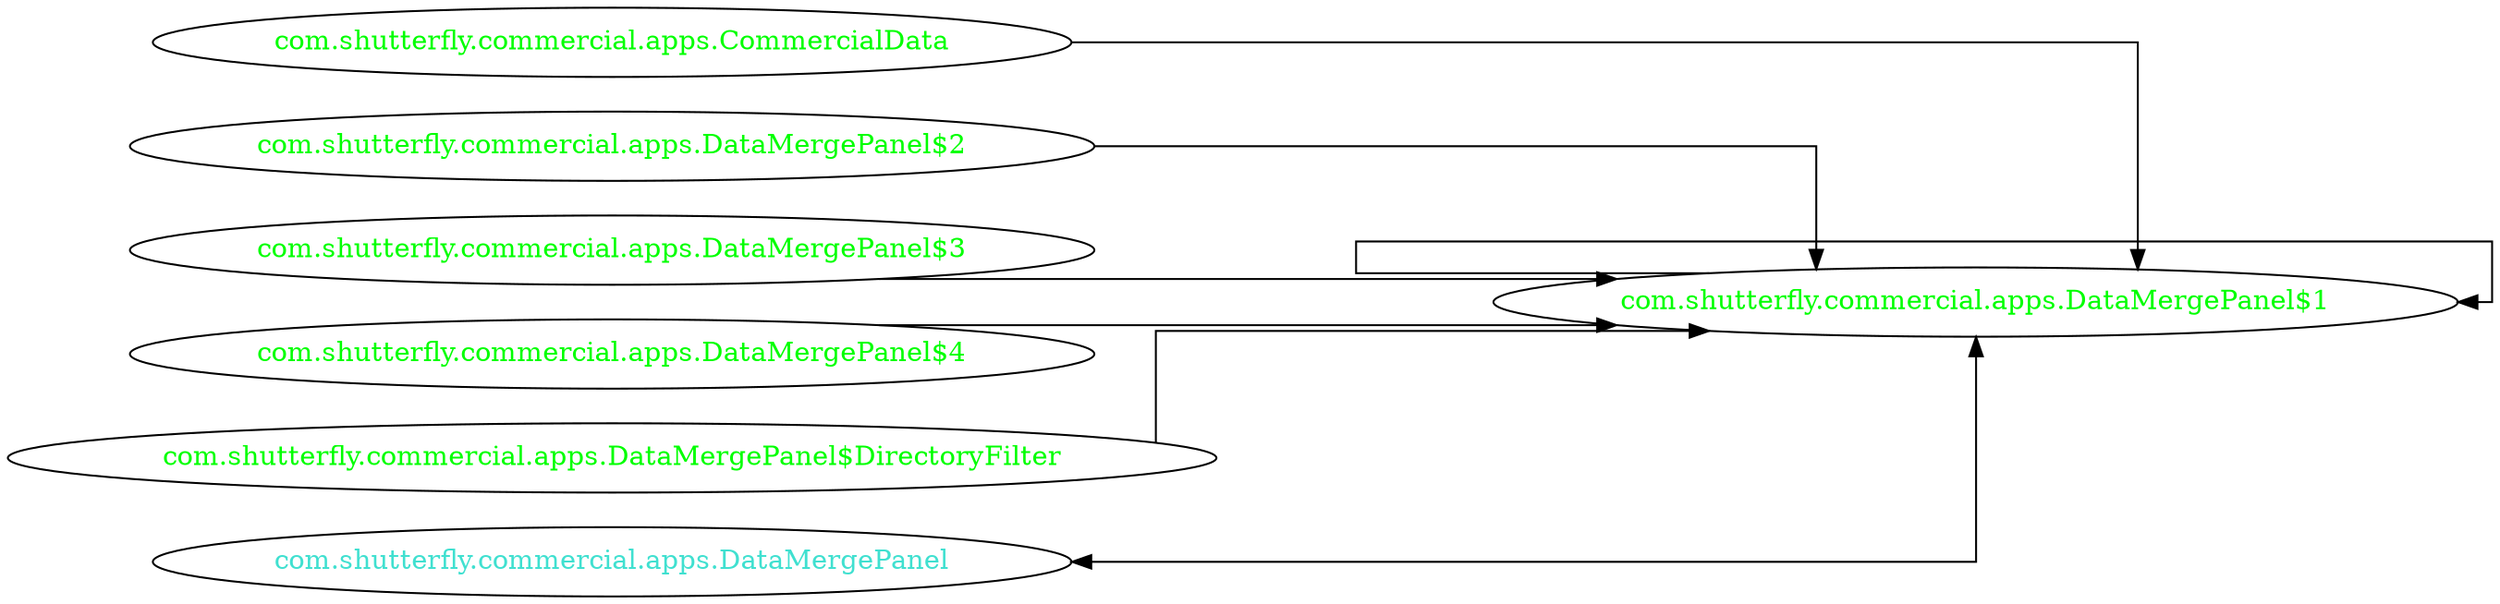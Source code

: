 digraph dependencyGraph {
 concentrate=true;
 ranksep="2.0";
 rankdir="LR"; 
 splines="ortho";
"com.shutterfly.commercial.apps.DataMergePanel$1" [fontcolor="red"];
"com.shutterfly.commercial.apps.CommercialData" [ fontcolor="green" ];
"com.shutterfly.commercial.apps.CommercialData"->"com.shutterfly.commercial.apps.DataMergePanel$1";
"com.shutterfly.commercial.apps.DataMergePanel$1" [ fontcolor="green" ];
"com.shutterfly.commercial.apps.DataMergePanel$1"->"com.shutterfly.commercial.apps.DataMergePanel$1";
"com.shutterfly.commercial.apps.DataMergePanel$2" [ fontcolor="green" ];
"com.shutterfly.commercial.apps.DataMergePanel$2"->"com.shutterfly.commercial.apps.DataMergePanel$1";
"com.shutterfly.commercial.apps.DataMergePanel$3" [ fontcolor="green" ];
"com.shutterfly.commercial.apps.DataMergePanel$3"->"com.shutterfly.commercial.apps.DataMergePanel$1";
"com.shutterfly.commercial.apps.DataMergePanel$4" [ fontcolor="green" ];
"com.shutterfly.commercial.apps.DataMergePanel$4"->"com.shutterfly.commercial.apps.DataMergePanel$1";
"com.shutterfly.commercial.apps.DataMergePanel$DirectoryFilter" [ fontcolor="green" ];
"com.shutterfly.commercial.apps.DataMergePanel$DirectoryFilter"->"com.shutterfly.commercial.apps.DataMergePanel$1";
"com.shutterfly.commercial.apps.DataMergePanel" [ fontcolor="turquoise" ];
"com.shutterfly.commercial.apps.DataMergePanel"->"com.shutterfly.commercial.apps.DataMergePanel$1" [dir=both];
}